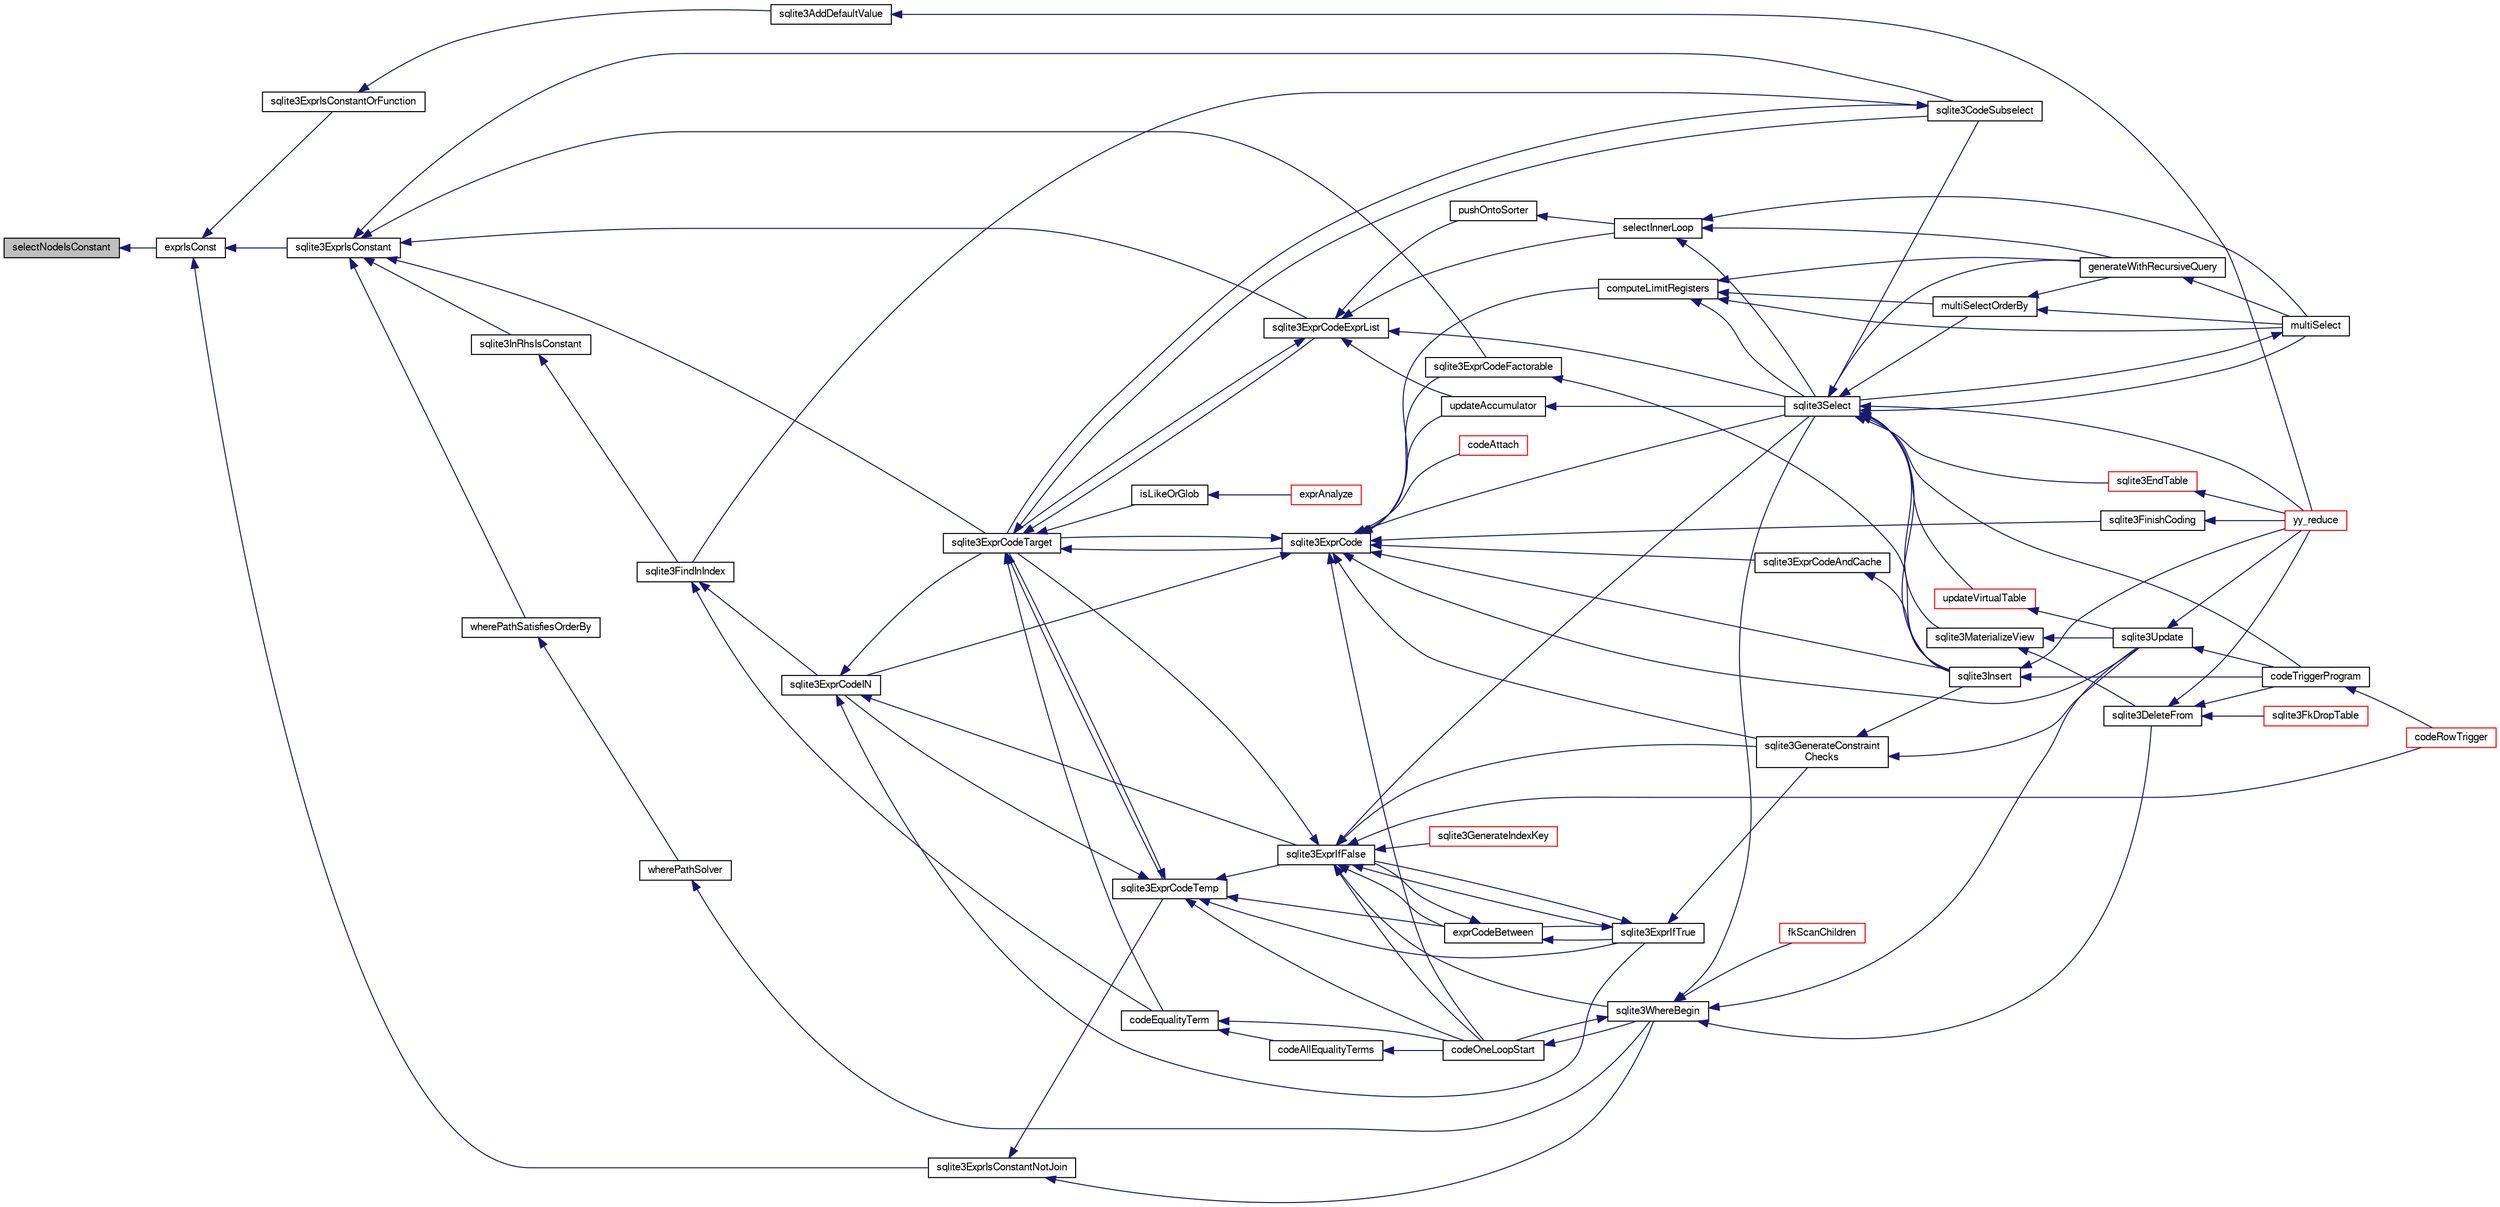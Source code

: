 digraph "selectNodeIsConstant"
{
  edge [fontname="FreeSans",fontsize="10",labelfontname="FreeSans",labelfontsize="10"];
  node [fontname="FreeSans",fontsize="10",shape=record];
  rankdir="LR";
  Node289309 [label="selectNodeIsConstant",height=0.2,width=0.4,color="black", fillcolor="grey75", style="filled", fontcolor="black"];
  Node289309 -> Node289310 [dir="back",color="midnightblue",fontsize="10",style="solid",fontname="FreeSans"];
  Node289310 [label="exprIsConst",height=0.2,width=0.4,color="black", fillcolor="white", style="filled",URL="$sqlite3_8c.html#a5b93dd8800ece14ec33f44a1ba2cf4d4"];
  Node289310 -> Node289311 [dir="back",color="midnightblue",fontsize="10",style="solid",fontname="FreeSans"];
  Node289311 [label="sqlite3ExprIsConstant",height=0.2,width=0.4,color="black", fillcolor="white", style="filled",URL="$sqlite3_8c.html#a5612940e28d7d8f6994f756d0b8d9e3a"];
  Node289311 -> Node289312 [dir="back",color="midnightblue",fontsize="10",style="solid",fontname="FreeSans"];
  Node289312 [label="sqlite3InRhsIsConstant",height=0.2,width=0.4,color="black", fillcolor="white", style="filled",URL="$sqlite3_8c.html#aa86274ae36887fb37a9de14c8327e79e"];
  Node289312 -> Node289313 [dir="back",color="midnightblue",fontsize="10",style="solid",fontname="FreeSans"];
  Node289313 [label="sqlite3FindInIndex",height=0.2,width=0.4,color="black", fillcolor="white", style="filled",URL="$sqlite3_8c.html#af7d8c56ab0231f44bb5f87b3fafeffb2"];
  Node289313 -> Node289314 [dir="back",color="midnightblue",fontsize="10",style="solid",fontname="FreeSans"];
  Node289314 [label="sqlite3ExprCodeIN",height=0.2,width=0.4,color="black", fillcolor="white", style="filled",URL="$sqlite3_8c.html#ad9cf4f5b5ffb90c24a4a0900c8626193"];
  Node289314 -> Node289315 [dir="back",color="midnightblue",fontsize="10",style="solid",fontname="FreeSans"];
  Node289315 [label="sqlite3ExprCodeTarget",height=0.2,width=0.4,color="black", fillcolor="white", style="filled",URL="$sqlite3_8c.html#a4f308397a0a3ed299ed31aaa1ae2a293"];
  Node289315 -> Node289316 [dir="back",color="midnightblue",fontsize="10",style="solid",fontname="FreeSans"];
  Node289316 [label="sqlite3CodeSubselect",height=0.2,width=0.4,color="black", fillcolor="white", style="filled",URL="$sqlite3_8c.html#aa69b46d2204a1d1b110107a1be12ee0c"];
  Node289316 -> Node289313 [dir="back",color="midnightblue",fontsize="10",style="solid",fontname="FreeSans"];
  Node289316 -> Node289315 [dir="back",color="midnightblue",fontsize="10",style="solid",fontname="FreeSans"];
  Node289315 -> Node289317 [dir="back",color="midnightblue",fontsize="10",style="solid",fontname="FreeSans"];
  Node289317 [label="sqlite3ExprCodeTemp",height=0.2,width=0.4,color="black", fillcolor="white", style="filled",URL="$sqlite3_8c.html#a3bc5c1ccb3c5851847e2aeb4a84ae1fc"];
  Node289317 -> Node289314 [dir="back",color="midnightblue",fontsize="10",style="solid",fontname="FreeSans"];
  Node289317 -> Node289315 [dir="back",color="midnightblue",fontsize="10",style="solid",fontname="FreeSans"];
  Node289317 -> Node289318 [dir="back",color="midnightblue",fontsize="10",style="solid",fontname="FreeSans"];
  Node289318 [label="exprCodeBetween",height=0.2,width=0.4,color="black", fillcolor="white", style="filled",URL="$sqlite3_8c.html#abd053493214542bca8f406f42145d173"];
  Node289318 -> Node289319 [dir="back",color="midnightblue",fontsize="10",style="solid",fontname="FreeSans"];
  Node289319 [label="sqlite3ExprIfTrue",height=0.2,width=0.4,color="black", fillcolor="white", style="filled",URL="$sqlite3_8c.html#ad93a55237c23e1b743ab1f59df1a1444"];
  Node289319 -> Node289318 [dir="back",color="midnightblue",fontsize="10",style="solid",fontname="FreeSans"];
  Node289319 -> Node289320 [dir="back",color="midnightblue",fontsize="10",style="solid",fontname="FreeSans"];
  Node289320 [label="sqlite3ExprIfFalse",height=0.2,width=0.4,color="black", fillcolor="white", style="filled",URL="$sqlite3_8c.html#af97ecccb5d56e321e118414b08f65b71"];
  Node289320 -> Node289315 [dir="back",color="midnightblue",fontsize="10",style="solid",fontname="FreeSans"];
  Node289320 -> Node289318 [dir="back",color="midnightblue",fontsize="10",style="solid",fontname="FreeSans"];
  Node289320 -> Node289319 [dir="back",color="midnightblue",fontsize="10",style="solid",fontname="FreeSans"];
  Node289320 -> Node289321 [dir="back",color="midnightblue",fontsize="10",style="solid",fontname="FreeSans"];
  Node289321 [label="sqlite3GenerateIndexKey",height=0.2,width=0.4,color="red", fillcolor="white", style="filled",URL="$sqlite3_8c.html#ab85ac93d5c5e6760f45f07897be7f272"];
  Node289320 -> Node289347 [dir="back",color="midnightblue",fontsize="10",style="solid",fontname="FreeSans"];
  Node289347 [label="sqlite3GenerateConstraint\lChecks",height=0.2,width=0.4,color="black", fillcolor="white", style="filled",URL="$sqlite3_8c.html#aef639c1e6a0c0a67ca6e7690ad931bd2"];
  Node289347 -> Node289345 [dir="back",color="midnightblue",fontsize="10",style="solid",fontname="FreeSans"];
  Node289345 [label="sqlite3Insert",height=0.2,width=0.4,color="black", fillcolor="white", style="filled",URL="$sqlite3_8c.html#a5b17c9c2000bae6bdff8e6be48d7dc2b"];
  Node289345 -> Node289338 [dir="back",color="midnightblue",fontsize="10",style="solid",fontname="FreeSans"];
  Node289338 [label="codeTriggerProgram",height=0.2,width=0.4,color="black", fillcolor="white", style="filled",URL="$sqlite3_8c.html#a120801f59d9281d201d2ff4b2606836e"];
  Node289338 -> Node289339 [dir="back",color="midnightblue",fontsize="10",style="solid",fontname="FreeSans"];
  Node289339 [label="codeRowTrigger",height=0.2,width=0.4,color="red", fillcolor="white", style="filled",URL="$sqlite3_8c.html#a463cea5aaaf388b560b206570a0022fc"];
  Node289345 -> Node289325 [dir="back",color="midnightblue",fontsize="10",style="solid",fontname="FreeSans"];
  Node289325 [label="yy_reduce",height=0.2,width=0.4,color="red", fillcolor="white", style="filled",URL="$sqlite3_8c.html#a7c419a9b25711c666a9a2449ef377f14"];
  Node289347 -> Node289343 [dir="back",color="midnightblue",fontsize="10",style="solid",fontname="FreeSans"];
  Node289343 [label="sqlite3Update",height=0.2,width=0.4,color="black", fillcolor="white", style="filled",URL="$sqlite3_8c.html#ac5aa67c46e8cc8174566fabe6809fafa"];
  Node289343 -> Node289338 [dir="back",color="midnightblue",fontsize="10",style="solid",fontname="FreeSans"];
  Node289343 -> Node289325 [dir="back",color="midnightblue",fontsize="10",style="solid",fontname="FreeSans"];
  Node289320 -> Node289353 [dir="back",color="midnightblue",fontsize="10",style="solid",fontname="FreeSans"];
  Node289353 [label="sqlite3Select",height=0.2,width=0.4,color="black", fillcolor="white", style="filled",URL="$sqlite3_8c.html#a2465ee8c956209ba4b272477b7c21a45"];
  Node289353 -> Node289316 [dir="back",color="midnightblue",fontsize="10",style="solid",fontname="FreeSans"];
  Node289353 -> Node289328 [dir="back",color="midnightblue",fontsize="10",style="solid",fontname="FreeSans"];
  Node289328 [label="sqlite3EndTable",height=0.2,width=0.4,color="red", fillcolor="white", style="filled",URL="$sqlite3_8c.html#a7b5f2c66c0f0b6f819d970ca389768b0"];
  Node289328 -> Node289325 [dir="back",color="midnightblue",fontsize="10",style="solid",fontname="FreeSans"];
  Node289353 -> Node289354 [dir="back",color="midnightblue",fontsize="10",style="solid",fontname="FreeSans"];
  Node289354 [label="sqlite3MaterializeView",height=0.2,width=0.4,color="black", fillcolor="white", style="filled",URL="$sqlite3_8c.html#a4557984b0b75f998fb0c3f231c9b1def"];
  Node289354 -> Node289335 [dir="back",color="midnightblue",fontsize="10",style="solid",fontname="FreeSans"];
  Node289335 [label="sqlite3DeleteFrom",height=0.2,width=0.4,color="black", fillcolor="white", style="filled",URL="$sqlite3_8c.html#ab9b4b45349188b49eabb23f94608a091"];
  Node289335 -> Node289336 [dir="back",color="midnightblue",fontsize="10",style="solid",fontname="FreeSans"];
  Node289336 [label="sqlite3FkDropTable",height=0.2,width=0.4,color="red", fillcolor="white", style="filled",URL="$sqlite3_8c.html#a1218c6fc74e89152ceaa4760e82f5ef9"];
  Node289335 -> Node289338 [dir="back",color="midnightblue",fontsize="10",style="solid",fontname="FreeSans"];
  Node289335 -> Node289325 [dir="back",color="midnightblue",fontsize="10",style="solid",fontname="FreeSans"];
  Node289354 -> Node289343 [dir="back",color="midnightblue",fontsize="10",style="solid",fontname="FreeSans"];
  Node289353 -> Node289345 [dir="back",color="midnightblue",fontsize="10",style="solid",fontname="FreeSans"];
  Node289353 -> Node289355 [dir="back",color="midnightblue",fontsize="10",style="solid",fontname="FreeSans"];
  Node289355 [label="generateWithRecursiveQuery",height=0.2,width=0.4,color="black", fillcolor="white", style="filled",URL="$sqlite3_8c.html#ade2c3663fa9c3b9676507984b9483942"];
  Node289355 -> Node289356 [dir="back",color="midnightblue",fontsize="10",style="solid",fontname="FreeSans"];
  Node289356 [label="multiSelect",height=0.2,width=0.4,color="black", fillcolor="white", style="filled",URL="$sqlite3_8c.html#a6456c61f3d9b2389738753cedfa24fa7"];
  Node289356 -> Node289353 [dir="back",color="midnightblue",fontsize="10",style="solid",fontname="FreeSans"];
  Node289353 -> Node289356 [dir="back",color="midnightblue",fontsize="10",style="solid",fontname="FreeSans"];
  Node289353 -> Node289357 [dir="back",color="midnightblue",fontsize="10",style="solid",fontname="FreeSans"];
  Node289357 [label="multiSelectOrderBy",height=0.2,width=0.4,color="black", fillcolor="white", style="filled",URL="$sqlite3_8c.html#afcdb8488c6f4dfdadaf9f04bca35b808"];
  Node289357 -> Node289355 [dir="back",color="midnightblue",fontsize="10",style="solid",fontname="FreeSans"];
  Node289357 -> Node289356 [dir="back",color="midnightblue",fontsize="10",style="solid",fontname="FreeSans"];
  Node289353 -> Node289338 [dir="back",color="midnightblue",fontsize="10",style="solid",fontname="FreeSans"];
  Node289353 -> Node289358 [dir="back",color="midnightblue",fontsize="10",style="solid",fontname="FreeSans"];
  Node289358 [label="updateVirtualTable",height=0.2,width=0.4,color="red", fillcolor="white", style="filled",URL="$sqlite3_8c.html#a740220531db9293c39a2cdd7da3f74e1"];
  Node289358 -> Node289343 [dir="back",color="midnightblue",fontsize="10",style="solid",fontname="FreeSans"];
  Node289353 -> Node289325 [dir="back",color="midnightblue",fontsize="10",style="solid",fontname="FreeSans"];
  Node289320 -> Node289339 [dir="back",color="midnightblue",fontsize="10",style="solid",fontname="FreeSans"];
  Node289320 -> Node289359 [dir="back",color="midnightblue",fontsize="10",style="solid",fontname="FreeSans"];
  Node289359 [label="codeOneLoopStart",height=0.2,width=0.4,color="black", fillcolor="white", style="filled",URL="$sqlite3_8c.html#aa868875120b151c169cc79139ed6e008"];
  Node289359 -> Node289350 [dir="back",color="midnightblue",fontsize="10",style="solid",fontname="FreeSans"];
  Node289350 [label="sqlite3WhereBegin",height=0.2,width=0.4,color="black", fillcolor="white", style="filled",URL="$sqlite3_8c.html#acad049f5c9a96a8118cffd5e5ce89f7c"];
  Node289350 -> Node289335 [dir="back",color="midnightblue",fontsize="10",style="solid",fontname="FreeSans"];
  Node289350 -> Node289351 [dir="back",color="midnightblue",fontsize="10",style="solid",fontname="FreeSans"];
  Node289351 [label="fkScanChildren",height=0.2,width=0.4,color="red", fillcolor="white", style="filled",URL="$sqlite3_8c.html#a67c9dcb484336b3155e7a82a037d4691"];
  Node289350 -> Node289353 [dir="back",color="midnightblue",fontsize="10",style="solid",fontname="FreeSans"];
  Node289350 -> Node289343 [dir="back",color="midnightblue",fontsize="10",style="solid",fontname="FreeSans"];
  Node289350 -> Node289359 [dir="back",color="midnightblue",fontsize="10",style="solid",fontname="FreeSans"];
  Node289320 -> Node289350 [dir="back",color="midnightblue",fontsize="10",style="solid",fontname="FreeSans"];
  Node289319 -> Node289347 [dir="back",color="midnightblue",fontsize="10",style="solid",fontname="FreeSans"];
  Node289318 -> Node289320 [dir="back",color="midnightblue",fontsize="10",style="solid",fontname="FreeSans"];
  Node289317 -> Node289319 [dir="back",color="midnightblue",fontsize="10",style="solid",fontname="FreeSans"];
  Node289317 -> Node289320 [dir="back",color="midnightblue",fontsize="10",style="solid",fontname="FreeSans"];
  Node289317 -> Node289359 [dir="back",color="midnightblue",fontsize="10",style="solid",fontname="FreeSans"];
  Node289315 -> Node289360 [dir="back",color="midnightblue",fontsize="10",style="solid",fontname="FreeSans"];
  Node289360 [label="sqlite3ExprCode",height=0.2,width=0.4,color="black", fillcolor="white", style="filled",URL="$sqlite3_8c.html#a75f270fb0b111b86924cca4ea507b417"];
  Node289360 -> Node289314 [dir="back",color="midnightblue",fontsize="10",style="solid",fontname="FreeSans"];
  Node289360 -> Node289315 [dir="back",color="midnightblue",fontsize="10",style="solid",fontname="FreeSans"];
  Node289360 -> Node289361 [dir="back",color="midnightblue",fontsize="10",style="solid",fontname="FreeSans"];
  Node289361 [label="sqlite3ExprCodeFactorable",height=0.2,width=0.4,color="black", fillcolor="white", style="filled",URL="$sqlite3_8c.html#a843f7fd58eec5a683c1fd8435fcd1e84"];
  Node289361 -> Node289345 [dir="back",color="midnightblue",fontsize="10",style="solid",fontname="FreeSans"];
  Node289360 -> Node289362 [dir="back",color="midnightblue",fontsize="10",style="solid",fontname="FreeSans"];
  Node289362 [label="sqlite3ExprCodeAndCache",height=0.2,width=0.4,color="black", fillcolor="white", style="filled",URL="$sqlite3_8c.html#ae3e46527d9b7fc9cb9236d21a5e6b1d8"];
  Node289362 -> Node289345 [dir="back",color="midnightblue",fontsize="10",style="solid",fontname="FreeSans"];
  Node289360 -> Node289363 [dir="back",color="midnightblue",fontsize="10",style="solid",fontname="FreeSans"];
  Node289363 [label="codeAttach",height=0.2,width=0.4,color="red", fillcolor="white", style="filled",URL="$sqlite3_8c.html#ade4e9e30d828a19c191fdcb098676d5b"];
  Node289360 -> Node289366 [dir="back",color="midnightblue",fontsize="10",style="solid",fontname="FreeSans"];
  Node289366 [label="sqlite3FinishCoding",height=0.2,width=0.4,color="black", fillcolor="white", style="filled",URL="$sqlite3_8c.html#a651bc5b446c276c092705856d995b278"];
  Node289366 -> Node289325 [dir="back",color="midnightblue",fontsize="10",style="solid",fontname="FreeSans"];
  Node289360 -> Node289345 [dir="back",color="midnightblue",fontsize="10",style="solid",fontname="FreeSans"];
  Node289360 -> Node289347 [dir="back",color="midnightblue",fontsize="10",style="solid",fontname="FreeSans"];
  Node289360 -> Node289367 [dir="back",color="midnightblue",fontsize="10",style="solid",fontname="FreeSans"];
  Node289367 [label="computeLimitRegisters",height=0.2,width=0.4,color="black", fillcolor="white", style="filled",URL="$sqlite3_8c.html#ae9d37055e4905929b6f6cda5461e2f37"];
  Node289367 -> Node289355 [dir="back",color="midnightblue",fontsize="10",style="solid",fontname="FreeSans"];
  Node289367 -> Node289356 [dir="back",color="midnightblue",fontsize="10",style="solid",fontname="FreeSans"];
  Node289367 -> Node289357 [dir="back",color="midnightblue",fontsize="10",style="solid",fontname="FreeSans"];
  Node289367 -> Node289353 [dir="back",color="midnightblue",fontsize="10",style="solid",fontname="FreeSans"];
  Node289360 -> Node289368 [dir="back",color="midnightblue",fontsize="10",style="solid",fontname="FreeSans"];
  Node289368 [label="updateAccumulator",height=0.2,width=0.4,color="black", fillcolor="white", style="filled",URL="$sqlite3_8c.html#a1681660dd3ecd50c8727d6e56a537bd9"];
  Node289368 -> Node289353 [dir="back",color="midnightblue",fontsize="10",style="solid",fontname="FreeSans"];
  Node289360 -> Node289353 [dir="back",color="midnightblue",fontsize="10",style="solid",fontname="FreeSans"];
  Node289360 -> Node289343 [dir="back",color="midnightblue",fontsize="10",style="solid",fontname="FreeSans"];
  Node289360 -> Node289359 [dir="back",color="midnightblue",fontsize="10",style="solid",fontname="FreeSans"];
  Node289315 -> Node289369 [dir="back",color="midnightblue",fontsize="10",style="solid",fontname="FreeSans"];
  Node289369 [label="sqlite3ExprCodeExprList",height=0.2,width=0.4,color="black", fillcolor="white", style="filled",URL="$sqlite3_8c.html#a05b2b3dc3de7565de24eb3a2ff4e9566"];
  Node289369 -> Node289315 [dir="back",color="midnightblue",fontsize="10",style="solid",fontname="FreeSans"];
  Node289369 -> Node289370 [dir="back",color="midnightblue",fontsize="10",style="solid",fontname="FreeSans"];
  Node289370 [label="pushOntoSorter",height=0.2,width=0.4,color="black", fillcolor="white", style="filled",URL="$sqlite3_8c.html#a4555397beb584a386e7739cf022a6651"];
  Node289370 -> Node289371 [dir="back",color="midnightblue",fontsize="10",style="solid",fontname="FreeSans"];
  Node289371 [label="selectInnerLoop",height=0.2,width=0.4,color="black", fillcolor="white", style="filled",URL="$sqlite3_8c.html#ababe0933661ebe67eb0e6074bb1fd411"];
  Node289371 -> Node289355 [dir="back",color="midnightblue",fontsize="10",style="solid",fontname="FreeSans"];
  Node289371 -> Node289356 [dir="back",color="midnightblue",fontsize="10",style="solid",fontname="FreeSans"];
  Node289371 -> Node289353 [dir="back",color="midnightblue",fontsize="10",style="solid",fontname="FreeSans"];
  Node289369 -> Node289371 [dir="back",color="midnightblue",fontsize="10",style="solid",fontname="FreeSans"];
  Node289369 -> Node289368 [dir="back",color="midnightblue",fontsize="10",style="solid",fontname="FreeSans"];
  Node289369 -> Node289353 [dir="back",color="midnightblue",fontsize="10",style="solid",fontname="FreeSans"];
  Node289315 -> Node289372 [dir="back",color="midnightblue",fontsize="10",style="solid",fontname="FreeSans"];
  Node289372 [label="isLikeOrGlob",height=0.2,width=0.4,color="black", fillcolor="white", style="filled",URL="$sqlite3_8c.html#a6c38e495198bf8976f68d1a6ebd74a50"];
  Node289372 -> Node289373 [dir="back",color="midnightblue",fontsize="10",style="solid",fontname="FreeSans"];
  Node289373 [label="exprAnalyze",height=0.2,width=0.4,color="red", fillcolor="white", style="filled",URL="$sqlite3_8c.html#acb10e48c9a4184a4edd9bfd5b14ad0b7"];
  Node289315 -> Node289381 [dir="back",color="midnightblue",fontsize="10",style="solid",fontname="FreeSans"];
  Node289381 [label="codeEqualityTerm",height=0.2,width=0.4,color="black", fillcolor="white", style="filled",URL="$sqlite3_8c.html#ad88a57073f031452c9843e97f15acc47"];
  Node289381 -> Node289382 [dir="back",color="midnightblue",fontsize="10",style="solid",fontname="FreeSans"];
  Node289382 [label="codeAllEqualityTerms",height=0.2,width=0.4,color="black", fillcolor="white", style="filled",URL="$sqlite3_8c.html#a3095598b812500a4efe41bf17cd49381"];
  Node289382 -> Node289359 [dir="back",color="midnightblue",fontsize="10",style="solid",fontname="FreeSans"];
  Node289381 -> Node289359 [dir="back",color="midnightblue",fontsize="10",style="solid",fontname="FreeSans"];
  Node289314 -> Node289319 [dir="back",color="midnightblue",fontsize="10",style="solid",fontname="FreeSans"];
  Node289314 -> Node289320 [dir="back",color="midnightblue",fontsize="10",style="solid",fontname="FreeSans"];
  Node289313 -> Node289381 [dir="back",color="midnightblue",fontsize="10",style="solid",fontname="FreeSans"];
  Node289311 -> Node289316 [dir="back",color="midnightblue",fontsize="10",style="solid",fontname="FreeSans"];
  Node289311 -> Node289315 [dir="back",color="midnightblue",fontsize="10",style="solid",fontname="FreeSans"];
  Node289311 -> Node289361 [dir="back",color="midnightblue",fontsize="10",style="solid",fontname="FreeSans"];
  Node289311 -> Node289369 [dir="back",color="midnightblue",fontsize="10",style="solid",fontname="FreeSans"];
  Node289311 -> Node289376 [dir="back",color="midnightblue",fontsize="10",style="solid",fontname="FreeSans"];
  Node289376 [label="wherePathSatisfiesOrderBy",height=0.2,width=0.4,color="black", fillcolor="white", style="filled",URL="$sqlite3_8c.html#a0d0fdea0c17942906bcb742c15cf8861"];
  Node289376 -> Node289377 [dir="back",color="midnightblue",fontsize="10",style="solid",fontname="FreeSans"];
  Node289377 [label="wherePathSolver",height=0.2,width=0.4,color="black", fillcolor="white", style="filled",URL="$sqlite3_8c.html#aebc15a04540468c220b31d00e9b29fe6"];
  Node289377 -> Node289350 [dir="back",color="midnightblue",fontsize="10",style="solid",fontname="FreeSans"];
  Node289310 -> Node289383 [dir="back",color="midnightblue",fontsize="10",style="solid",fontname="FreeSans"];
  Node289383 [label="sqlite3ExprIsConstantNotJoin",height=0.2,width=0.4,color="black", fillcolor="white", style="filled",URL="$sqlite3_8c.html#afa15ed1eca55a481fe671d33375b0ec3"];
  Node289383 -> Node289317 [dir="back",color="midnightblue",fontsize="10",style="solid",fontname="FreeSans"];
  Node289383 -> Node289350 [dir="back",color="midnightblue",fontsize="10",style="solid",fontname="FreeSans"];
  Node289310 -> Node289384 [dir="back",color="midnightblue",fontsize="10",style="solid",fontname="FreeSans"];
  Node289384 [label="sqlite3ExprIsConstantOrFunction",height=0.2,width=0.4,color="black", fillcolor="white", style="filled",URL="$sqlite3_8c.html#a038956f3f79b079ce7095af4299c6f2d"];
  Node289384 -> Node289385 [dir="back",color="midnightblue",fontsize="10",style="solid",fontname="FreeSans"];
  Node289385 [label="sqlite3AddDefaultValue",height=0.2,width=0.4,color="black", fillcolor="white", style="filled",URL="$sqlite3_8c.html#a0c9a36f669a7f33ff5e2db5d8586ef6b"];
  Node289385 -> Node289325 [dir="back",color="midnightblue",fontsize="10",style="solid",fontname="FreeSans"];
}
